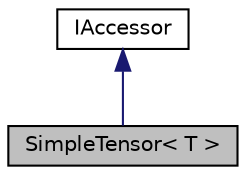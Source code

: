 digraph "SimpleTensor&lt; T &gt;"
{
 // LATEX_PDF_SIZE
  edge [fontname="Helvetica",fontsize="10",labelfontname="Helvetica",labelfontsize="10"];
  node [fontname="Helvetica",fontsize="10",shape=record];
  Node1 [label="SimpleTensor\< T \>",height=0.2,width=0.4,color="black", fillcolor="grey75", style="filled", fontcolor="black",tooltip="Simple tensor object that stores elements in a consecutive chunk of memory."];
  Node2 -> Node1 [dir="back",color="midnightblue",fontsize="10",style="solid",fontname="Helvetica"];
  Node2 [label="IAccessor",height=0.2,width=0.4,color="black", fillcolor="white", style="filled",URL="$classarm__compute_1_1test_1_1_i_accessor.xhtml",tooltip="Common interface to provide information and access to tensor like structures."];
}
